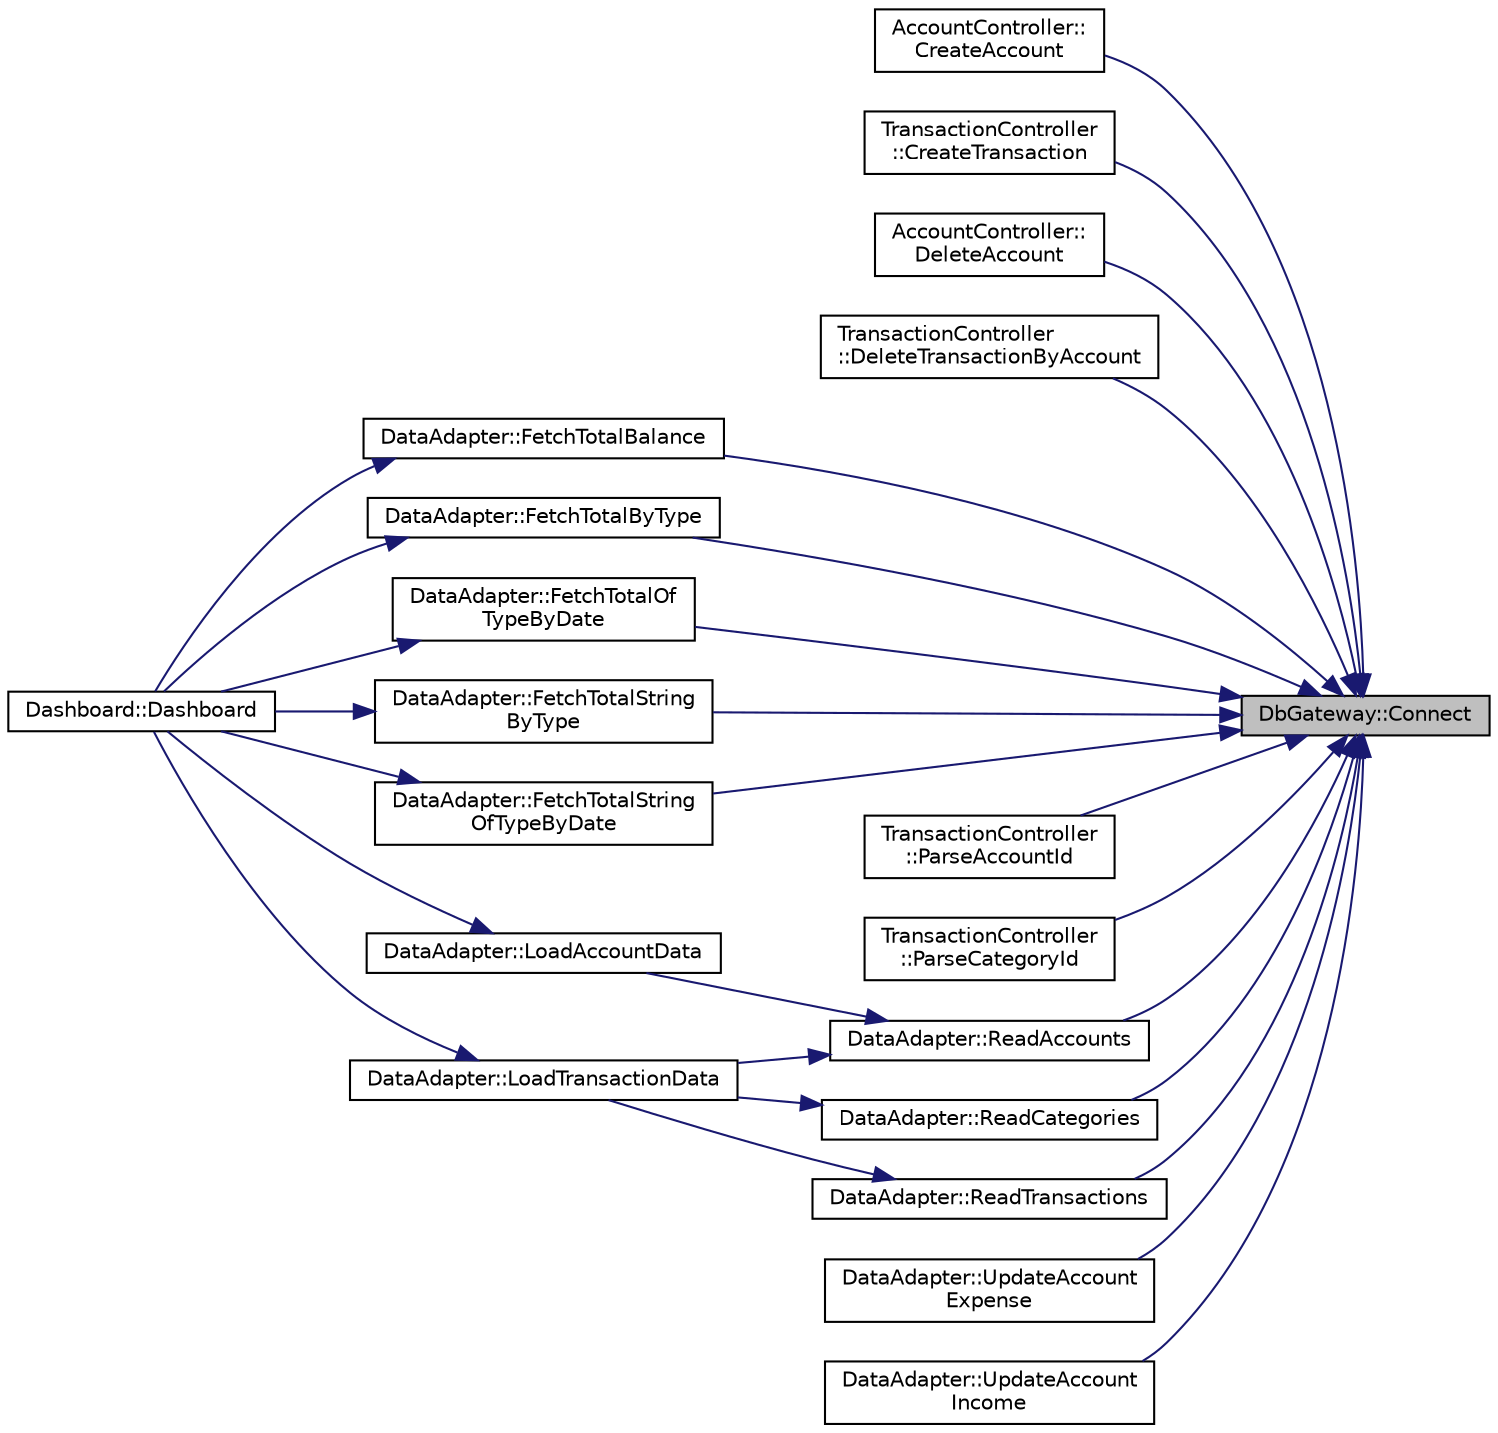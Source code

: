 digraph "DbGateway::Connect"
{
 // LATEX_PDF_SIZE
  edge [fontname="Helvetica",fontsize="10",labelfontname="Helvetica",labelfontsize="10"];
  node [fontname="Helvetica",fontsize="10",shape=record];
  rankdir="RL";
  Node1 [label="DbGateway::Connect",height=0.2,width=0.4,color="black", fillcolor="grey75", style="filled", fontcolor="black",tooltip=" "];
  Node1 -> Node2 [dir="back",color="midnightblue",fontsize="10",style="solid",fontname="Helvetica"];
  Node2 [label="AccountController::\lCreateAccount",height=0.2,width=0.4,color="black", fillcolor="white", style="filled",URL="$class_account_controller.html#ac61e5af000b619e5ff2364e9db143006",tooltip="CreateAccount create an account in the database."];
  Node1 -> Node3 [dir="back",color="midnightblue",fontsize="10",style="solid",fontname="Helvetica"];
  Node3 [label="TransactionController\l::CreateTransaction",height=0.2,width=0.4,color="black", fillcolor="white", style="filled",URL="$class_transaction_controller.html#a2f40e5157d115d10d36d1c0525b77f2d",tooltip="CreateTransaction creates a transaction based on Transaction model."];
  Node1 -> Node4 [dir="back",color="midnightblue",fontsize="10",style="solid",fontname="Helvetica"];
  Node4 [label="AccountController::\lDeleteAccount",height=0.2,width=0.4,color="black", fillcolor="white", style="filled",URL="$class_account_controller.html#a9a785cfa8b745d7e87e8c1f4de3e669e",tooltip="DeleteAccount deletes an account based on its name."];
  Node1 -> Node5 [dir="back",color="midnightblue",fontsize="10",style="solid",fontname="Helvetica"];
  Node5 [label="TransactionController\l::DeleteTransactionByAccount",height=0.2,width=0.4,color="black", fillcolor="white", style="filled",URL="$class_transaction_controller.html#a71be996714f01e6ada85efaf1a8181c0",tooltip="DeleteTransactionByAccount deletes a transaction based on its account id field."];
  Node1 -> Node6 [dir="back",color="midnightblue",fontsize="10",style="solid",fontname="Helvetica"];
  Node6 [label="DataAdapter::FetchTotalBalance",height=0.2,width=0.4,color="black", fillcolor="white", style="filled",URL="$class_data_adapter.html#a8aee113889458b4ebe0379736aa957b4",tooltip="FetchTotalBalance sum up total acount balance."];
  Node6 -> Node7 [dir="back",color="midnightblue",fontsize="10",style="solid",fontname="Helvetica"];
  Node7 [label="Dashboard::Dashboard",height=0.2,width=0.4,color="black", fillcolor="white", style="filled",URL="$class_dashboard.html#a937d0e0c1b405a283f67a95eadea3e04",tooltip=" "];
  Node1 -> Node8 [dir="back",color="midnightblue",fontsize="10",style="solid",fontname="Helvetica"];
  Node8 [label="DataAdapter::FetchTotalByType",height=0.2,width=0.4,color="black", fillcolor="white", style="filled",URL="$class_data_adapter.html#a2551f807c7d2211516e847cc9a50fc14",tooltip="FetchTotalByType sum up total transaction amount based on the given type."];
  Node8 -> Node7 [dir="back",color="midnightblue",fontsize="10",style="solid",fontname="Helvetica"];
  Node1 -> Node9 [dir="back",color="midnightblue",fontsize="10",style="solid",fontname="Helvetica"];
  Node9 [label="DataAdapter::FetchTotalOf\lTypeByDate",height=0.2,width=0.4,color="black", fillcolor="white", style="filled",URL="$class_data_adapter.html#a963c79bd3d203e51aab6646de0ef2c8c",tooltip="FetchTotalOfTypeByDate sum up total transaction amount based on the given type and date range."];
  Node9 -> Node7 [dir="back",color="midnightblue",fontsize="10",style="solid",fontname="Helvetica"];
  Node1 -> Node10 [dir="back",color="midnightblue",fontsize="10",style="solid",fontname="Helvetica"];
  Node10 [label="DataAdapter::FetchTotalString\lByType",height=0.2,width=0.4,color="black", fillcolor="white", style="filled",URL="$class_data_adapter.html#a359dbe27f6748948375b7446cf351d48",tooltip="FetchTotalStringByType sum up total transaction amount based on the given type."];
  Node10 -> Node7 [dir="back",color="midnightblue",fontsize="10",style="solid",fontname="Helvetica"];
  Node1 -> Node11 [dir="back",color="midnightblue",fontsize="10",style="solid",fontname="Helvetica"];
  Node11 [label="DataAdapter::FetchTotalString\lOfTypeByDate",height=0.2,width=0.4,color="black", fillcolor="white", style="filled",URL="$class_data_adapter.html#a63a9ba1029f0e47b2f747dfa74ee9f82",tooltip="FetchTotalStringOfTypeByDate sum up total transaction amount based on the given type and date range."];
  Node11 -> Node7 [dir="back",color="midnightblue",fontsize="10",style="solid",fontname="Helvetica"];
  Node1 -> Node12 [dir="back",color="midnightblue",fontsize="10",style="solid",fontname="Helvetica"];
  Node12 [label="TransactionController\l::ParseAccountId",height=0.2,width=0.4,color="black", fillcolor="white", style="filled",URL="$class_transaction_controller.html#a793b6222ae260176079137b9f2f79bac",tooltip="ParseAccountId returns the account id when the account name is given."];
  Node1 -> Node13 [dir="back",color="midnightblue",fontsize="10",style="solid",fontname="Helvetica"];
  Node13 [label="TransactionController\l::ParseCategoryId",height=0.2,width=0.4,color="black", fillcolor="white", style="filled",URL="$class_transaction_controller.html#aaadbe314c314300d5f546ddcf7437c24",tooltip="ParseCategoryId returns the category id when the category name is given."];
  Node1 -> Node14 [dir="back",color="midnightblue",fontsize="10",style="solid",fontname="Helvetica"];
  Node14 [label="DataAdapter::ReadAccounts",height=0.2,width=0.4,color="black", fillcolor="white", style="filled",URL="$class_data_adapter.html#aa2eb035404fb145b6215f33af3d708c0",tooltip="ReadAccounts loads account details to the QTableView model."];
  Node14 -> Node15 [dir="back",color="midnightblue",fontsize="10",style="solid",fontname="Helvetica"];
  Node15 [label="DataAdapter::LoadAccountData",height=0.2,width=0.4,color="black", fillcolor="white", style="filled",URL="$class_data_adapter.html#a7ecfe908caa813d2664e31d332a17d13",tooltip="LoadAccountData load account details to the QTableView and account names to the QComboBox at the same..."];
  Node15 -> Node7 [dir="back",color="midnightblue",fontsize="10",style="solid",fontname="Helvetica"];
  Node14 -> Node16 [dir="back",color="midnightblue",fontsize="10",style="solid",fontname="Helvetica"];
  Node16 [label="DataAdapter::LoadTransactionData",height=0.2,width=0.4,color="black", fillcolor="white", style="filled",URL="$class_data_adapter.html#a5bcb86f816305fd02bfd974e11a533f5",tooltip="LoadTransactionData loads all the transactions that are happen within the database."];
  Node16 -> Node7 [dir="back",color="midnightblue",fontsize="10",style="solid",fontname="Helvetica"];
  Node1 -> Node17 [dir="back",color="midnightblue",fontsize="10",style="solid",fontname="Helvetica"];
  Node17 [label="DataAdapter::ReadCategories",height=0.2,width=0.4,color="black", fillcolor="white", style="filled",URL="$class_data_adapter.html#a0cb8fa8e43a2ca625420f2ecab1a3dd7",tooltip="ReadCategories loads the category names that grouped by ref to the given QComboBox."];
  Node17 -> Node16 [dir="back",color="midnightblue",fontsize="10",style="solid",fontname="Helvetica"];
  Node1 -> Node18 [dir="back",color="midnightblue",fontsize="10",style="solid",fontname="Helvetica"];
  Node18 [label="DataAdapter::ReadTransactions",height=0.2,width=0.4,color="black", fillcolor="white", style="filled",URL="$class_data_adapter.html#a69d7356591477f4dadc92c1f4427ffca",tooltip="ReadTransactions loads transaction details to the QTableView model."];
  Node18 -> Node16 [dir="back",color="midnightblue",fontsize="10",style="solid",fontname="Helvetica"];
  Node1 -> Node19 [dir="back",color="midnightblue",fontsize="10",style="solid",fontname="Helvetica"];
  Node19 [label="DataAdapter::UpdateAccount\lExpense",height=0.2,width=0.4,color="black", fillcolor="white", style="filled",URL="$class_data_adapter.html#a5cbd32cc723751b7238133fb7a8552d1",tooltip="UpdateAccountExpense updates the relevant account when an expense is added."];
  Node1 -> Node20 [dir="back",color="midnightblue",fontsize="10",style="solid",fontname="Helvetica"];
  Node20 [label="DataAdapter::UpdateAccount\lIncome",height=0.2,width=0.4,color="black", fillcolor="white", style="filled",URL="$class_data_adapter.html#ac03194c6ee6b3de54287d75681fd7a8a",tooltip="UpdateAccountIncome updates the relevant account when an income is added."];
}

